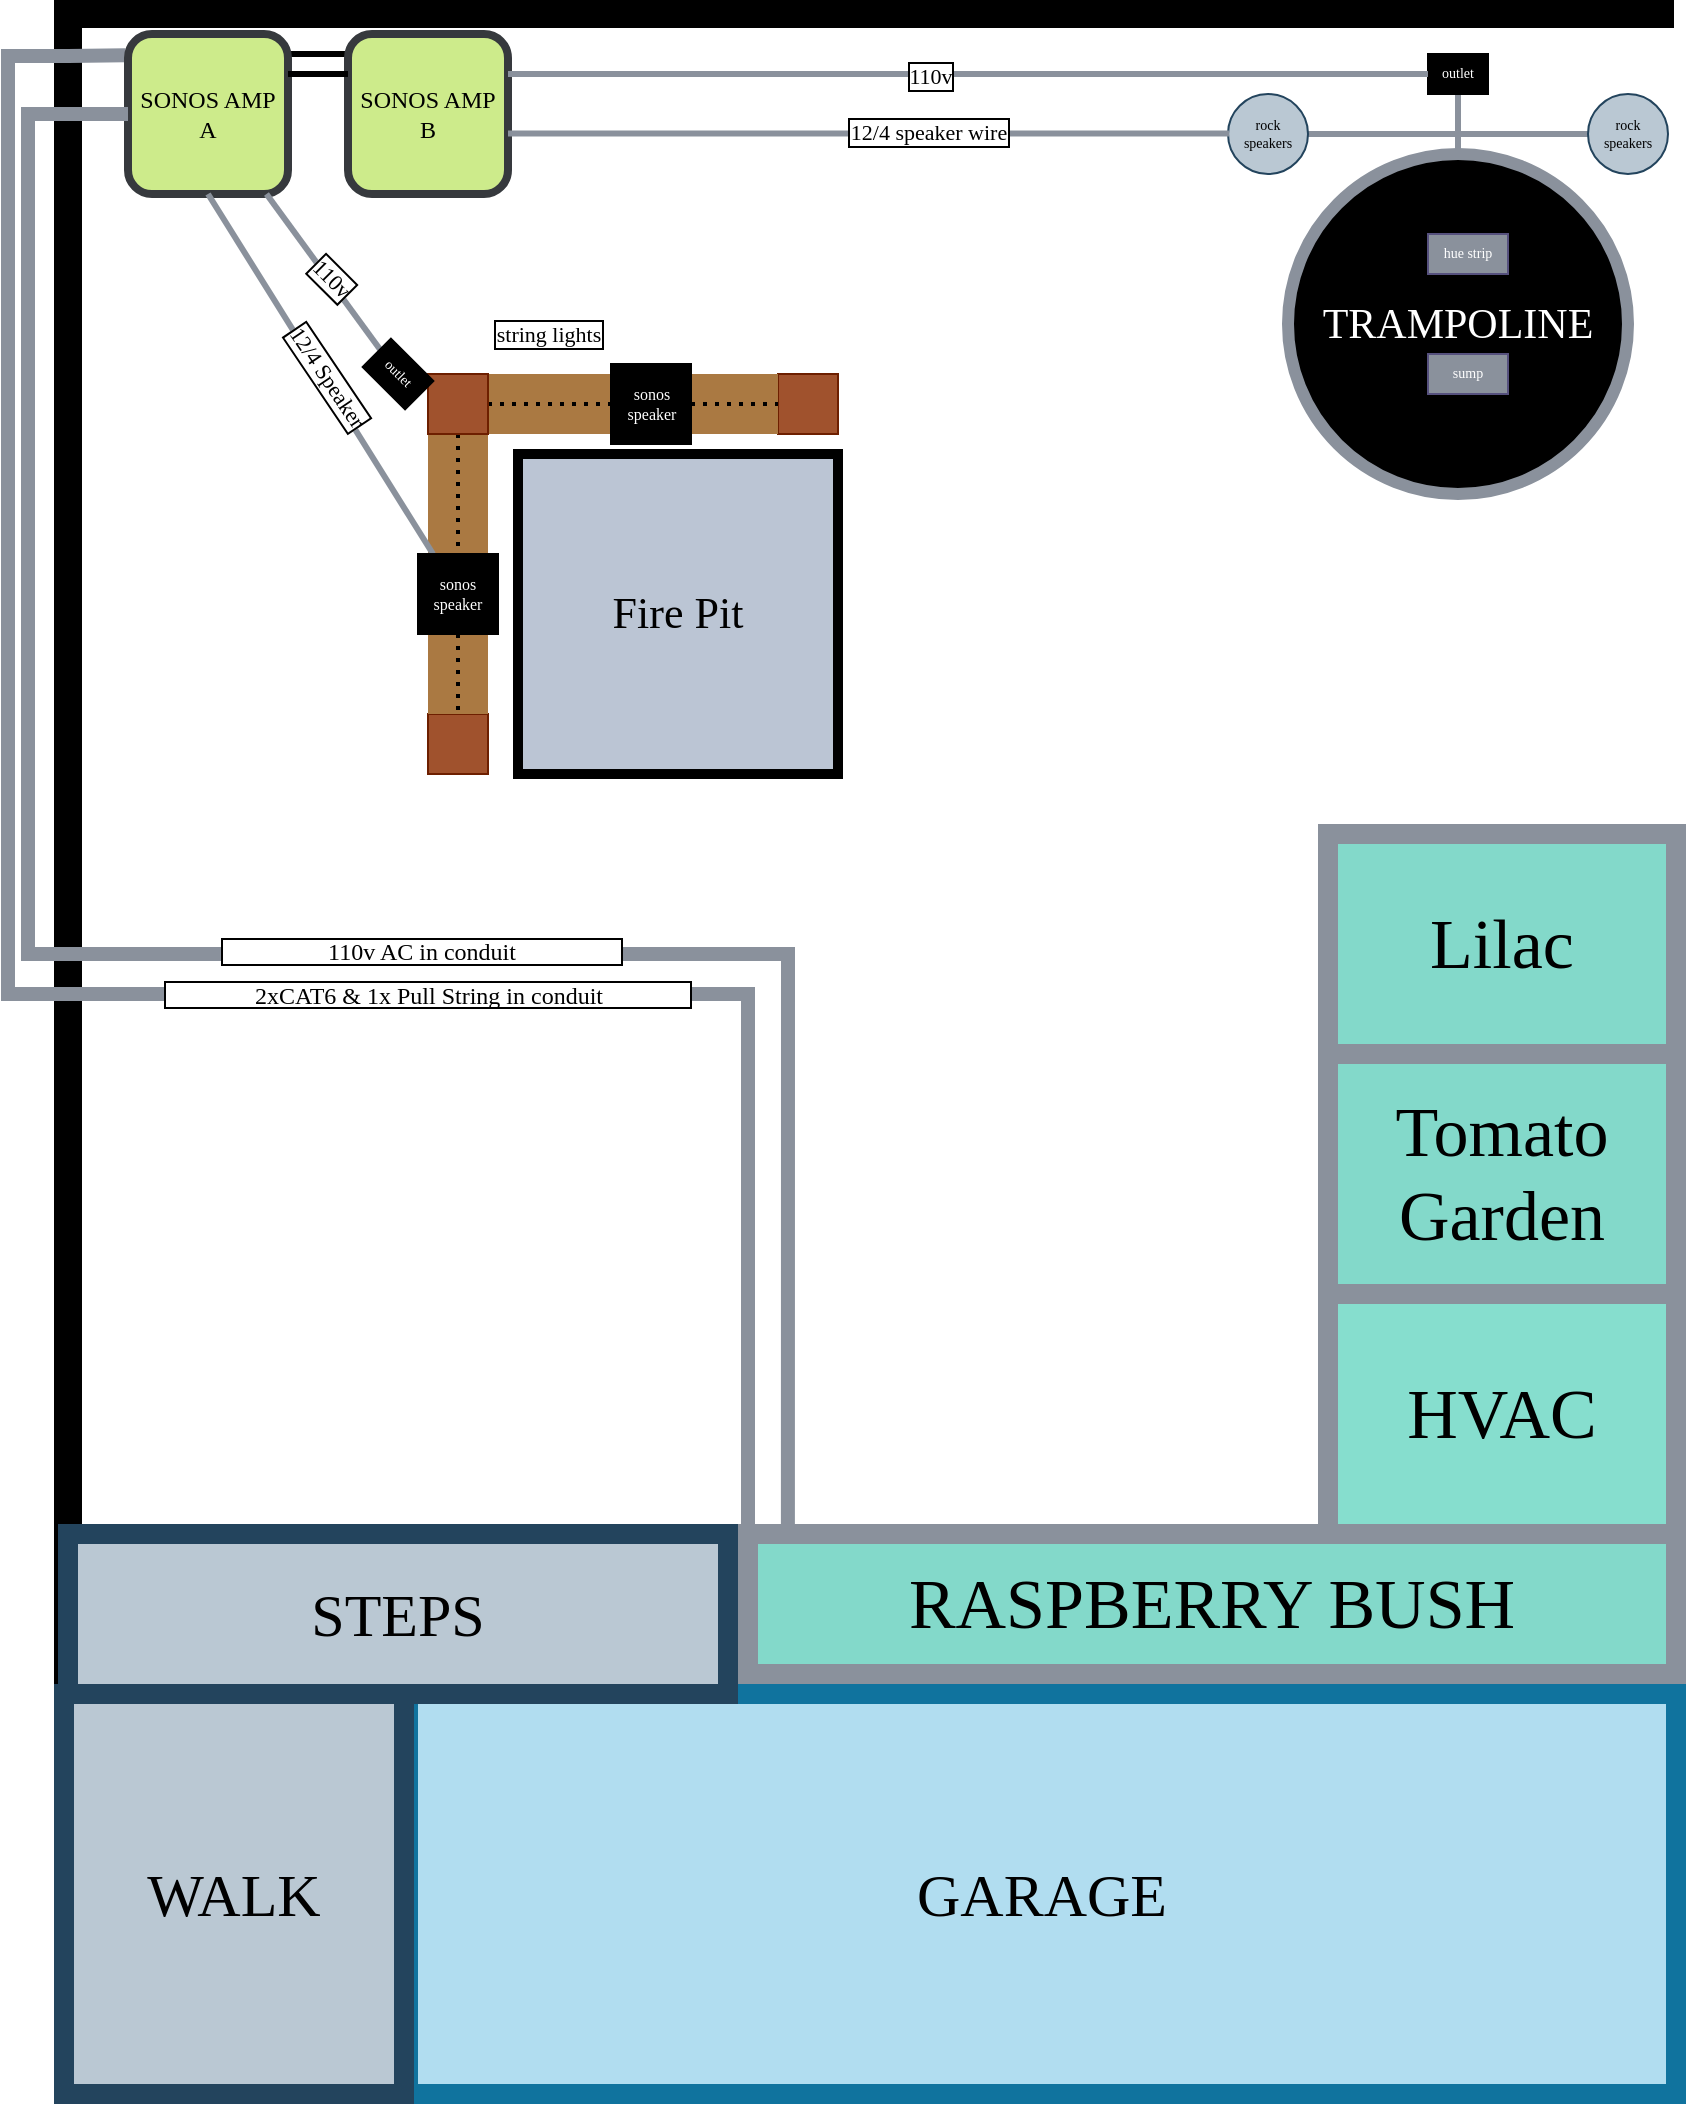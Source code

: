 <mxfile version="24.3.1" type="github">
  <diagram name="Page-1" id="IJAcfylv0jYkizkz6Voq">
    <mxGraphModel dx="1188" dy="657" grid="1" gridSize="10" guides="1" tooltips="1" connect="1" arrows="1" fold="1" page="1" pageScale="1" pageWidth="850" pageHeight="1100" math="0" shadow="0">
      <root>
        <mxCell id="0" />
        <mxCell id="1" parent="0" />
        <mxCell id="tDcAuVGbezX6oGikaFmZ-40" value="" style="edgeStyle=orthogonalEdgeStyle;rounded=0;orthogonalLoop=1;jettySize=auto;html=1;strokeWidth=30;endArrow=none;endFill=0;fillColor=#a0522d;strokeColor=#aa7942;fontFamily=Montserrat;fontSource=https%3A%2F%2Ffonts.googleapis.com%2Fcss%3Ffamily%3DMontserrat;" edge="1" parent="1" source="tDcAuVGbezX6oGikaFmZ-32" target="tDcAuVGbezX6oGikaFmZ-39">
          <mxGeometry relative="1" as="geometry">
            <mxPoint x="235" y="260" as="sourcePoint" />
            <mxPoint x="235" y="400" as="targetPoint" />
          </mxGeometry>
        </mxCell>
        <mxCell id="tDcAuVGbezX6oGikaFmZ-1" value="GARAGE" style="whiteSpace=wrap;html=1;fontFamily=Montserrat;fontSize=30;strokeWidth=10;fontSource=https%3A%2F%2Ffonts.googleapis.com%2Fcss%3Ffamily%3DMontserrat;fillColor=#b1ddf0;strokeColor=#10739e;" vertex="1" parent="1">
          <mxGeometry x="210" y="890" width="634" height="200" as="geometry" />
        </mxCell>
        <mxCell id="tDcAuVGbezX6oGikaFmZ-2" value="HVAC" style="html=1;fillColor=#86DECE;strokeColor=#8A919C;strokeWidth=10;fontFamily=Montserrat;fontSource=https%3A%2F%2Ffonts.googleapis.com%2Fcss%3Ffamily%3DMontserrat;fontSize=35;whiteSpace=wrap;" vertex="1" parent="1">
          <mxGeometry x="670" y="690" width="174" height="120" as="geometry" />
        </mxCell>
        <mxCell id="tDcAuVGbezX6oGikaFmZ-6" value="" style="endArrow=none;html=1;rounded=0;strokeWidth=14;fontFamily=Montserrat;fontSource=https%3A%2F%2Ffonts.googleapis.com%2Fcss%3Ffamily%3DMontserrat;" edge="1" parent="1">
          <mxGeometry width="50" height="50" relative="1" as="geometry">
            <mxPoint x="40" y="890" as="sourcePoint" />
            <mxPoint x="40" y="50" as="targetPoint" />
          </mxGeometry>
        </mxCell>
        <mxCell id="tDcAuVGbezX6oGikaFmZ-7" value="" style="endArrow=none;html=1;rounded=0;strokeWidth=14;fontFamily=Montserrat;fontSource=https%3A%2F%2Ffonts.googleapis.com%2Fcss%3Ffamily%3DMontserrat;" edge="1" parent="1">
          <mxGeometry width="50" height="50" relative="1" as="geometry">
            <mxPoint x="843" y="50" as="sourcePoint" />
            <mxPoint x="33" y="50" as="targetPoint" />
          </mxGeometry>
        </mxCell>
        <mxCell id="tDcAuVGbezX6oGikaFmZ-8" value="RASPBERRY BUSH" style="html=1;fillColor=#83D9CA;strokeColor=#8A919C;strokeWidth=10;fontFamily=Montserrat;fontSource=https%3A%2F%2Ffonts.googleapis.com%2Fcss%3Ffamily%3DMontserrat;fontSize=35;whiteSpace=wrap;" vertex="1" parent="1">
          <mxGeometry x="380" y="810" width="464" height="70" as="geometry" />
        </mxCell>
        <mxCell id="tDcAuVGbezX6oGikaFmZ-9" value="Tomato Garden" style="html=1;fillColor=#83D9CA;strokeColor=#8A919C;strokeWidth=10;fontFamily=Montserrat;fontSource=https%3A%2F%2Ffonts.googleapis.com%2Fcss%3Ffamily%3DMontserrat;fontSize=35;whiteSpace=wrap;" vertex="1" parent="1">
          <mxGeometry x="670" y="570" width="174" height="120" as="geometry" />
        </mxCell>
        <mxCell id="tDcAuVGbezX6oGikaFmZ-10" value="STEPS" style="whiteSpace=wrap;html=1;fontFamily=Montserrat;fontSize=30;strokeWidth=10;fontSource=https%3A%2F%2Ffonts.googleapis.com%2Fcss%3Ffamily%3DMontserrat;fillColor=#bac8d3;strokeColor=#23445d;" vertex="1" parent="1">
          <mxGeometry x="40" y="810" width="330" height="80" as="geometry" />
        </mxCell>
        <mxCell id="tDcAuVGbezX6oGikaFmZ-11" value="WALK" style="whiteSpace=wrap;html=1;fontFamily=Montserrat;fontSize=30;strokeWidth=10;fontSource=https%3A%2F%2Ffonts.googleapis.com%2Fcss%3Ffamily%3DMontserrat;fillColor=#bac8d3;strokeColor=#23445d;" vertex="1" parent="1">
          <mxGeometry x="38" y="890" width="170" height="200" as="geometry" />
        </mxCell>
        <mxCell id="tDcAuVGbezX6oGikaFmZ-12" value="" style="endArrow=none;html=1;rounded=0;exitX=0;exitY=0;exitDx=0;exitDy=0;fontFamily=Montserrat;fontSource=https%3A%2F%2Ffonts.googleapis.com%2Fcss%3Ffamily%3DMontserrat;fontSize=36;endFill=0;strokeWidth=7;fillColor=#eeeeee;strokeColor=#8A919C;entryX=0.133;entryY=1.015;entryDx=0;entryDy=0;entryPerimeter=0;" edge="1" parent="1" source="tDcAuVGbezX6oGikaFmZ-8" target="tDcAuVGbezX6oGikaFmZ-14">
          <mxGeometry relative="1" as="geometry">
            <mxPoint x="370" y="520" as="sourcePoint" />
            <mxPoint x="190" y="70" as="targetPoint" />
            <Array as="points">
              <mxPoint x="380" y="540" />
              <mxPoint x="190" y="540" />
              <mxPoint x="10" y="540" />
              <mxPoint x="10" y="71" />
              <mxPoint x="40" y="71" />
            </Array>
          </mxGeometry>
        </mxCell>
        <mxCell id="tDcAuVGbezX6oGikaFmZ-21" style="edgeStyle=orthogonalEdgeStyle;rounded=0;orthogonalLoop=1;jettySize=auto;html=1;endArrow=none;endFill=0;strokeWidth=3;fontFamily=Montserrat;fontSource=https%3A%2F%2Ffonts.googleapis.com%2Fcss%3Ffamily%3DMontserrat;" edge="1" parent="1" source="tDcAuVGbezX6oGikaFmZ-14" target="tDcAuVGbezX6oGikaFmZ-18">
          <mxGeometry relative="1" as="geometry">
            <Array as="points">
              <mxPoint x="170" y="70" />
              <mxPoint x="170" y="70" />
            </Array>
          </mxGeometry>
        </mxCell>
        <mxCell id="tDcAuVGbezX6oGikaFmZ-14" value="SONOS AMP A" style="whiteSpace=wrap;html=1;aspect=fixed;direction=south;fillColor=#cdeb8b;strokeColor=#36393d;strokeWidth=4;fontFamily=Montserrat;fontSource=https%3A%2F%2Ffonts.googleapis.com%2Fcss%3Ffamily%3DMontserrat;rounded=1;spacingLeft=0;spacing=4;" vertex="1" parent="1">
          <mxGeometry x="70" y="60" width="80" height="80" as="geometry" />
        </mxCell>
        <mxCell id="tDcAuVGbezX6oGikaFmZ-15" value="Lilac" style="html=1;fillColor=#83D9CA;strokeColor=#8A919C;strokeWidth=10;fontFamily=Montserrat;fontSource=https%3A%2F%2Ffonts.googleapis.com%2Fcss%3Ffamily%3DMontserrat;fontSize=35;whiteSpace=wrap;" vertex="1" parent="1">
          <mxGeometry x="670" y="460" width="174" height="110" as="geometry" />
        </mxCell>
        <mxCell id="tDcAuVGbezX6oGikaFmZ-16" value="" style="endArrow=none;html=1;rounded=0;exitX=0.043;exitY=-0.037;exitDx=0;exitDy=0;exitPerimeter=0;fontFamily=Montserrat;fontSource=https%3A%2F%2Ffonts.googleapis.com%2Fcss%3Ffamily%3DMontserrat;fontSize=36;endFill=0;strokeWidth=7;fillColor=#eeeeee;strokeColor=#8A919C;entryX=0.5;entryY=1;entryDx=0;entryDy=0;" edge="1" parent="1" source="tDcAuVGbezX6oGikaFmZ-8" target="tDcAuVGbezX6oGikaFmZ-14">
          <mxGeometry relative="1" as="geometry">
            <mxPoint x="598" y="862" as="sourcePoint" />
            <mxPoint x="249" y="50" as="targetPoint" />
            <Array as="points">
              <mxPoint x="400" y="520" />
              <mxPoint x="250" y="520" />
              <mxPoint x="20" y="520" />
              <mxPoint x="20" y="100" />
            </Array>
          </mxGeometry>
        </mxCell>
        <mxCell id="tDcAuVGbezX6oGikaFmZ-18" value="SONOS AMP B" style="whiteSpace=wrap;html=1;aspect=fixed;direction=south;fillColor=#cdeb8b;strokeColor=#36393d;strokeWidth=4;fontFamily=Montserrat;fontSource=https%3A%2F%2Ffonts.googleapis.com%2Fcss%3Ffamily%3DMontserrat;rounded=1;spacing=4;" vertex="1" parent="1">
          <mxGeometry x="180" y="60" width="80" height="80" as="geometry" />
        </mxCell>
        <mxCell id="tDcAuVGbezX6oGikaFmZ-22" style="edgeStyle=orthogonalEdgeStyle;rounded=0;orthogonalLoop=1;jettySize=auto;html=1;endArrow=none;endFill=0;strokeWidth=3;exitX=0.25;exitY=0;exitDx=0;exitDy=0;fontFamily=Montserrat;fontSource=https%3A%2F%2Ffonts.googleapis.com%2Fcss%3Ffamily%3DMontserrat;" edge="1" parent="1" source="tDcAuVGbezX6oGikaFmZ-14">
          <mxGeometry relative="1" as="geometry">
            <mxPoint x="160" y="80" as="sourcePoint" />
            <mxPoint x="180" y="80" as="targetPoint" />
            <Array as="points" />
          </mxGeometry>
        </mxCell>
        <mxCell id="tDcAuVGbezX6oGikaFmZ-23" value="110v AC in c&lt;span style=&quot;font-size: 12px;&quot;&gt;onduit&lt;/span&gt;" style="rounded=0;html=1;whiteSpace=wrap;verticalAlign=middle;fontFamily=Montserrat;fontSource=https%3A%2F%2Ffonts.googleapis.com%2Fcss%3Ffamily%3DMontserrat;" vertex="1" parent="1">
          <mxGeometry x="117" y="512.5" width="200" height="13" as="geometry" />
        </mxCell>
        <mxCell id="tDcAuVGbezX6oGikaFmZ-25" value="2xCAT6 &amp;amp;&amp;nbsp;&lt;span style=&quot;font-size: 12px;&quot;&gt;1x Pull String in&amp;nbsp;&lt;/span&gt;&lt;span style=&quot;font-size: 12px;&quot;&gt;conduit&lt;/span&gt;" style="rounded=0;whiteSpace=wrap;html=1;fontFamily=Montserrat;fontSource=https%3A%2F%2Ffonts.googleapis.com%2Fcss%3Ffamily%3DMontserrat;" vertex="1" parent="1">
          <mxGeometry x="88.5" y="534" width="263" height="13" as="geometry" />
        </mxCell>
        <mxCell id="tDcAuVGbezX6oGikaFmZ-28" value="&lt;font style=&quot;font-size: 21px;&quot; color=&quot;#ffffff&quot;&gt;TRAMPOLINE&lt;/font&gt;" style="ellipse;whiteSpace=wrap;html=1;aspect=fixed;strokeWidth=6;fillColor=#000000;strokeColor=#8A919C;fontSize=21;fontFamily=Montserrat;fontSource=https%3A%2F%2Ffonts.googleapis.com%2Fcss%3Ffamily%3DMontserrat;" vertex="1" parent="1">
          <mxGeometry x="650" y="120" width="170" height="170" as="geometry" />
        </mxCell>
        <mxCell id="tDcAuVGbezX6oGikaFmZ-29" value="Fire Pit" style="whiteSpace=wrap;html=1;aspect=fixed;strokeWidth=5;fillColor=#BBC5D4;fontFamily=Montserrat;fontSource=https%3A%2F%2Ffonts.googleapis.com%2Fcss%3Ffamily%3DMontserrat;labelBorderColor=none;labelBackgroundColor=none;spacing=4;fontSize=22;" vertex="1" parent="1">
          <mxGeometry x="265" y="270" width="160" height="160" as="geometry" />
        </mxCell>
        <mxCell id="tDcAuVGbezX6oGikaFmZ-30" value="" style="whiteSpace=wrap;html=1;aspect=fixed;fillColor=#a0522d;fontColor=#ffffff;strokeColor=#6D1F00;fontFamily=Montserrat;fontSource=https%3A%2F%2Ffonts.googleapis.com%2Fcss%3Ffamily%3DMontserrat;" vertex="1" parent="1">
          <mxGeometry x="220" y="400" width="30" height="30" as="geometry" />
        </mxCell>
        <mxCell id="tDcAuVGbezX6oGikaFmZ-31" value="" style="whiteSpace=wrap;html=1;aspect=fixed;fillColor=#a0522d;fontColor=#ffffff;strokeColor=#6D1F00;fontFamily=Montserrat;fontSource=https%3A%2F%2Ffonts.googleapis.com%2Fcss%3Ffamily%3DMontserrat;" vertex="1" parent="1">
          <mxGeometry x="395" y="230" width="30" height="30" as="geometry" />
        </mxCell>
        <mxCell id="tDcAuVGbezX6oGikaFmZ-37" style="edgeStyle=orthogonalEdgeStyle;rounded=0;orthogonalLoop=1;jettySize=auto;html=1;strokeWidth=30;endArrow=none;endFill=0;fillColor=#a0522d;strokeColor=#aa7942;fontFamily=Montserrat;fontSource=https%3A%2F%2Ffonts.googleapis.com%2Fcss%3Ffamily%3DMontserrat;" edge="1" parent="1" source="tDcAuVGbezX6oGikaFmZ-32" target="tDcAuVGbezX6oGikaFmZ-31">
          <mxGeometry relative="1" as="geometry" />
        </mxCell>
        <mxCell id="tDcAuVGbezX6oGikaFmZ-38" style="edgeStyle=orthogonalEdgeStyle;rounded=0;orthogonalLoop=1;jettySize=auto;html=1;strokeWidth=30;endArrow=none;endFill=0;fillColor=#a0522d;strokeColor=#aa7942;fontFamily=Montserrat;fontSource=https%3A%2F%2Ffonts.googleapis.com%2Fcss%3Ffamily%3DMontserrat;" edge="1" parent="1" source="tDcAuVGbezX6oGikaFmZ-39" target="tDcAuVGbezX6oGikaFmZ-30">
          <mxGeometry relative="1" as="geometry" />
        </mxCell>
        <mxCell id="tDcAuVGbezX6oGikaFmZ-58" style="edgeStyle=orthogonalEdgeStyle;rounded=0;orthogonalLoop=1;jettySize=auto;html=1;endArrow=none;endFill=0;strokeWidth=2;dashed=1;dashPattern=1 2;fontFamily=Montserrat;fontSource=https%3A%2F%2Ffonts.googleapis.com%2Fcss%3Ffamily%3DMontserrat;" edge="1" parent="1" source="tDcAuVGbezX6oGikaFmZ-32" target="tDcAuVGbezX6oGikaFmZ-39">
          <mxGeometry relative="1" as="geometry" />
        </mxCell>
        <mxCell id="tDcAuVGbezX6oGikaFmZ-59" style="edgeStyle=orthogonalEdgeStyle;rounded=0;orthogonalLoop=1;jettySize=auto;html=1;endArrow=none;endFill=0;strokeWidth=2;dashed=1;dashPattern=1 2;" edge="1" parent="1" source="tDcAuVGbezX6oGikaFmZ-32" target="tDcAuVGbezX6oGikaFmZ-41">
          <mxGeometry relative="1" as="geometry" />
        </mxCell>
        <mxCell id="tDcAuVGbezX6oGikaFmZ-32" value="" style="whiteSpace=wrap;html=1;aspect=fixed;fillColor=#a0522d;fontColor=#ffffff;strokeColor=#6D1F00;fontFamily=Montserrat;fontSource=https%3A%2F%2Ffonts.googleapis.com%2Fcss%3Ffamily%3DMontserrat;" vertex="1" parent="1">
          <mxGeometry x="220" y="230" width="30" height="30" as="geometry" />
        </mxCell>
        <mxCell id="tDcAuVGbezX6oGikaFmZ-34" value="" style="endArrow=none;html=1;rounded=0;fillColor=#eeeeee;strokeColor=#8A919C;strokeWidth=3;fontFamily=Montserrat;fontSource=https%3A%2F%2Ffonts.googleapis.com%2Fcss%3Ffamily%3DMontserrat;exitX=1;exitY=0.5;exitDx=0;exitDy=0;" edge="1" parent="1" source="tDcAuVGbezX6oGikaFmZ-14" target="tDcAuVGbezX6oGikaFmZ-39">
          <mxGeometry width="50" height="50" relative="1" as="geometry">
            <mxPoint x="300" y="340" as="sourcePoint" />
            <mxPoint x="350" y="290" as="targetPoint" />
            <Array as="points" />
          </mxGeometry>
        </mxCell>
        <mxCell id="tDcAuVGbezX6oGikaFmZ-35" value="12/4 Speaker" style="edgeLabel;html=1;align=center;verticalAlign=middle;resizable=0;points=[];fontFamily=Montserrat;fontSource=https%3A%2F%2Ffonts.googleapis.com%2Fcss%3Ffamily%3DMontserrat;labelBorderColor=default;rotation=56;" vertex="1" connectable="0" parent="tDcAuVGbezX6oGikaFmZ-34">
          <mxGeometry x="0.149" relative="1" as="geometry">
            <mxPoint x="-5" y="-13" as="offset" />
          </mxGeometry>
        </mxCell>
        <mxCell id="tDcAuVGbezX6oGikaFmZ-56" style="edgeStyle=orthogonalEdgeStyle;rounded=0;orthogonalLoop=1;jettySize=auto;html=1;dashed=1;dashPattern=1 2;endArrow=none;endFill=0;strokeWidth=2;fontFamily=Montserrat;fontSource=https%3A%2F%2Ffonts.googleapis.com%2Fcss%3Ffamily%3DMontserrat;" edge="1" parent="1" source="tDcAuVGbezX6oGikaFmZ-39" target="tDcAuVGbezX6oGikaFmZ-30">
          <mxGeometry relative="1" as="geometry" />
        </mxCell>
        <mxCell id="tDcAuVGbezX6oGikaFmZ-57" value="string lights" style="edgeLabel;html=1;align=center;verticalAlign=middle;resizable=0;points=[];fontFamily=Montserrat;fontSource=https%3A%2F%2Ffonts.googleapis.com%2Fcss%3Ffamily%3DMontserrat;labelBorderColor=default;" vertex="1" connectable="0" parent="tDcAuVGbezX6oGikaFmZ-56">
          <mxGeometry x="0.17" relative="1" as="geometry">
            <mxPoint x="45" y="-174" as="offset" />
          </mxGeometry>
        </mxCell>
        <mxCell id="tDcAuVGbezX6oGikaFmZ-39" value="&lt;font color=&quot;#ffffff&quot; style=&quot;font-size: 8px;&quot;&gt;sonos&lt;/font&gt;&lt;div style=&quot;font-size: 8px;&quot;&gt;&lt;font color=&quot;#ffffff&quot; style=&quot;font-size: 8px;&quot;&gt;speaker&lt;/font&gt;&lt;/div&gt;" style="whiteSpace=wrap;html=1;aspect=fixed;fillColor=#000000;fontFamily=Montserrat;fontSource=https%3A%2F%2Ffonts.googleapis.com%2Fcss%3Ffamily%3DMontserrat;fontSize=8;" vertex="1" parent="1">
          <mxGeometry x="215" y="320" width="40" height="40" as="geometry" />
        </mxCell>
        <mxCell id="tDcAuVGbezX6oGikaFmZ-60" style="edgeStyle=orthogonalEdgeStyle;rounded=0;orthogonalLoop=1;jettySize=auto;html=1;endArrow=none;endFill=0;strokeWidth=2;dashed=1;dashPattern=1 2;" edge="1" parent="1" source="tDcAuVGbezX6oGikaFmZ-41" target="tDcAuVGbezX6oGikaFmZ-31">
          <mxGeometry relative="1" as="geometry" />
        </mxCell>
        <mxCell id="tDcAuVGbezX6oGikaFmZ-41" value="&lt;font color=&quot;#ffffff&quot; style=&quot;font-size: 8px;&quot;&gt;sonos&lt;/font&gt;&lt;div style=&quot;font-size: 8px;&quot;&gt;&lt;font color=&quot;#ffffff&quot; style=&quot;font-size: 8px;&quot;&gt;speaker&lt;/font&gt;&lt;/div&gt;" style="whiteSpace=wrap;html=1;aspect=fixed;fillColor=#000000;fontFamily=Montserrat;fontSource=https%3A%2F%2Ffonts.googleapis.com%2Fcss%3Ffamily%3DMontserrat;fontSize=8;" vertex="1" parent="1">
          <mxGeometry x="311.5" y="225" width="40" height="40" as="geometry" />
        </mxCell>
        <mxCell id="tDcAuVGbezX6oGikaFmZ-55" style="edgeStyle=orthogonalEdgeStyle;rounded=0;orthogonalLoop=1;jettySize=auto;html=1;endArrow=none;endFill=0;strokeWidth=3;strokeColor=#8A919C;fontFamily=Montserrat;fontSource=https%3A%2F%2Ffonts.googleapis.com%2Fcss%3Ffamily%3DMontserrat;" edge="1" parent="1" source="tDcAuVGbezX6oGikaFmZ-44" target="tDcAuVGbezX6oGikaFmZ-45">
          <mxGeometry relative="1" as="geometry" />
        </mxCell>
        <mxCell id="tDcAuVGbezX6oGikaFmZ-44" value="&lt;font style=&quot;font-size: 7px;&quot;&gt;rock speakers&lt;/font&gt;" style="ellipse;whiteSpace=wrap;html=1;aspect=fixed;fillColor=#bac8d3;strokeColor=#23445d;fontFamily=Montserrat;fontSource=https%3A%2F%2Ffonts.googleapis.com%2Fcss%3Ffamily%3DMontserrat;fontSize=7;spacing=4;" vertex="1" parent="1">
          <mxGeometry x="620" y="90" width="40" height="40" as="geometry" />
        </mxCell>
        <mxCell id="tDcAuVGbezX6oGikaFmZ-45" value="&lt;font style=&quot;font-size: 7px;&quot;&gt;rock speakers&lt;/font&gt;" style="ellipse;whiteSpace=wrap;html=1;aspect=fixed;fillColor=#bac8d3;strokeColor=#23445d;fontFamily=Montserrat;fontSource=https%3A%2F%2Ffonts.googleapis.com%2Fcss%3Ffamily%3DMontserrat;fontSize=7;spacing=4;" vertex="1" parent="1">
          <mxGeometry x="800" y="90" width="40" height="40" as="geometry" />
        </mxCell>
        <mxCell id="tDcAuVGbezX6oGikaFmZ-54" style="edgeStyle=orthogonalEdgeStyle;rounded=0;orthogonalLoop=1;jettySize=auto;html=1;endArrow=none;endFill=0;strokeColor=#8A919C;strokeWidth=3;fontFamily=Montserrat;fontSource=https%3A%2F%2Ffonts.googleapis.com%2Fcss%3Ffamily%3DMontserrat;" edge="1" parent="1" source="tDcAuVGbezX6oGikaFmZ-46" target="tDcAuVGbezX6oGikaFmZ-28">
          <mxGeometry relative="1" as="geometry" />
        </mxCell>
        <mxCell id="tDcAuVGbezX6oGikaFmZ-46" value="&lt;font color=&quot;#ffffff&quot; data-font-src=&quot;https://fonts.googleapis.com/css?family=Roboto&quot; style=&quot;font-size: 7px;&quot;&gt;outlet&lt;/font&gt;" style="whiteSpace=wrap;html=1;fillColor=#000000;fontFamily=Montserrat;fontSource=https%3A%2F%2Ffonts.googleapis.com%2Fcss%3Ffamily%3DMontserrat;fontSize=7;spacing=4;" vertex="1" parent="1">
          <mxGeometry x="720" y="70" width="30" height="20" as="geometry" />
        </mxCell>
        <mxCell id="tDcAuVGbezX6oGikaFmZ-48" style="edgeStyle=orthogonalEdgeStyle;rounded=0;orthogonalLoop=1;jettySize=auto;html=1;fontColor=#8A919C;endArrow=none;endFill=0;strokeWidth=3;fillColor=#bac8d3;strokeColor=#8A919C;fontFamily=Montserrat;fontSource=https%3A%2F%2Ffonts.googleapis.com%2Fcss%3Ffamily%3DMontserrat;" edge="1" parent="1" source="tDcAuVGbezX6oGikaFmZ-18" target="tDcAuVGbezX6oGikaFmZ-46">
          <mxGeometry relative="1" as="geometry">
            <mxPoint x="720" y="70" as="targetPoint" />
            <Array as="points">
              <mxPoint x="520" y="80" />
              <mxPoint x="520" y="80" />
            </Array>
          </mxGeometry>
        </mxCell>
        <mxCell id="tDcAuVGbezX6oGikaFmZ-49" value="110v" style="edgeLabel;html=1;align=center;verticalAlign=middle;resizable=0;points=[];fontFamily=Montserrat;fontSource=https%3A%2F%2Ffonts.googleapis.com%2Fcss%3Ffamily%3DMontserrat;labelBorderColor=default;" vertex="1" connectable="0" parent="tDcAuVGbezX6oGikaFmZ-48">
          <mxGeometry x="-0.085" y="-1" relative="1" as="geometry">
            <mxPoint as="offset" />
          </mxGeometry>
        </mxCell>
        <mxCell id="tDcAuVGbezX6oGikaFmZ-50" style="edgeStyle=orthogonalEdgeStyle;rounded=0;orthogonalLoop=1;jettySize=auto;html=1;fontColor=#8A919C;endArrow=none;endFill=0;strokeWidth=3;fillColor=#bac8d3;strokeColor=#8A919C;fontFamily=Montserrat;fontSource=https%3A%2F%2Ffonts.googleapis.com%2Fcss%3Ffamily%3DMontserrat;" edge="1" parent="1" source="tDcAuVGbezX6oGikaFmZ-18">
          <mxGeometry relative="1" as="geometry">
            <mxPoint x="260" y="109.8" as="sourcePoint" />
            <mxPoint x="620.635" y="109.8" as="targetPoint" />
            <Array as="points">
              <mxPoint x="440" y="110" />
            </Array>
          </mxGeometry>
        </mxCell>
        <mxCell id="tDcAuVGbezX6oGikaFmZ-51" value="12/4 speaker wire" style="edgeLabel;html=1;align=center;verticalAlign=middle;resizable=0;points=[];fontFamily=Montserrat;fontSource=https%3A%2F%2Ffonts.googleapis.com%2Fcss%3Ffamily%3DMontserrat;labelBorderColor=default;spacing=4;fontSize=11;spacingLeft=0;" vertex="1" connectable="0" parent="tDcAuVGbezX6oGikaFmZ-50">
          <mxGeometry x="-0.085" y="-1" relative="1" as="geometry">
            <mxPoint x="45" y="-2" as="offset" />
          </mxGeometry>
        </mxCell>
        <mxCell id="tDcAuVGbezX6oGikaFmZ-52" value="&lt;font style=&quot;font-size: 7px;&quot; data-font-src=&quot;https://fonts.googleapis.com/css?family=Roboto&quot;&gt;sump&lt;/font&gt;" style="whiteSpace=wrap;html=1;fillColor=#8A919C;fontFamily=Montserrat;fontSource=https%3A%2F%2Ffonts.googleapis.com%2Fcss%3Ffamily%3DMontserrat;fontSize=7;strokeColor=#56517e;fontColor=#FFFFFF;spacing=4;" vertex="1" parent="1">
          <mxGeometry x="720" y="220" width="40" height="20" as="geometry" />
        </mxCell>
        <mxCell id="tDcAuVGbezX6oGikaFmZ-53" value="&lt;font style=&quot;font-size: 7px;&quot; data-font-src=&quot;https://fonts.googleapis.com/css?family=Roboto&quot;&gt;hue strip&lt;/font&gt;" style="whiteSpace=wrap;html=1;fillColor=#8A919C;fontFamily=Montserrat;fontSource=https%3A%2F%2Ffonts.googleapis.com%2Fcss%3Ffamily%3DMontserrat;fontSize=7;strokeColor=#56517e;fontColor=#FFFFFF;spacing=4;" vertex="1" parent="1">
          <mxGeometry x="720" y="160" width="40" height="20" as="geometry" />
        </mxCell>
        <mxCell id="tDcAuVGbezX6oGikaFmZ-64" style="rounded=0;orthogonalLoop=1;jettySize=auto;html=1;endArrow=none;endFill=0;strokeColor=#8A919C;strokeWidth=3;" edge="1" parent="1" source="tDcAuVGbezX6oGikaFmZ-61" target="tDcAuVGbezX6oGikaFmZ-14">
          <mxGeometry relative="1" as="geometry" />
        </mxCell>
        <mxCell id="tDcAuVGbezX6oGikaFmZ-65" value="110v" style="edgeLabel;html=1;align=center;verticalAlign=middle;resizable=0;points=[];fontFamily=Montserrat;fontSource=https%3A%2F%2Ffonts.googleapis.com%2Fcss%3Ffamily%3DMontserrat;labelBorderColor=default;rotation=45;" vertex="1" connectable="0" parent="tDcAuVGbezX6oGikaFmZ-64">
          <mxGeometry x="-0.099" y="-2" relative="1" as="geometry">
            <mxPoint as="offset" />
          </mxGeometry>
        </mxCell>
        <mxCell id="tDcAuVGbezX6oGikaFmZ-61" value="&lt;font color=&quot;#ffffff&quot; data-font-src=&quot;https://fonts.googleapis.com/css?family=Roboto&quot; style=&quot;font-size: 7px;&quot;&gt;outlet&lt;/font&gt;" style="whiteSpace=wrap;html=1;fillColor=#000000;fontFamily=Montserrat;fontSource=https%3A%2F%2Ffonts.googleapis.com%2Fcss%3Ffamily%3DMontserrat;fontSize=7;spacing=4;rotation=45;" vertex="1" parent="1">
          <mxGeometry x="190" y="220" width="30" height="20" as="geometry" />
        </mxCell>
      </root>
    </mxGraphModel>
  </diagram>
</mxfile>
